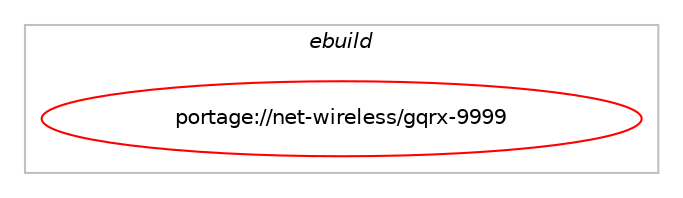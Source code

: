 digraph prolog {

# *************
# Graph options
# *************

newrank=true;
concentrate=true;
compound=true;
graph [rankdir=LR,fontname=Helvetica,fontsize=10,ranksep=1.5];#, ranksep=2.5, nodesep=0.2];
edge  [arrowhead=vee];
node  [fontname=Helvetica,fontsize=10];

# **********
# The ebuild
# **********

subgraph cluster_leftcol {
color=gray;
label=<<i>ebuild</i>>;
id [label="portage://net-wireless/gqrx-9999", color=red, width=4, href="../net-wireless/gqrx-9999.svg"];
}

# ****************
# The dependencies
# ****************

subgraph cluster_midcol {
color=gray;
label=<<i>dependencies</i>>;
subgraph cluster_compile {
fillcolor="#eeeeee";
style=filled;
label=<<i>compile</i>>;
# *** BEGIN UNKNOWN DEPENDENCY TYPE (TODO) ***
# id -> equal(use_conditional_group(negative,qt6,portage://net-wireless/gqrx-9999,[package_dependency(portage://net-wireless/gqrx-9999,install,no,dev-qt,qtcore,none,[,,],[slot(5)],[]),package_dependency(portage://net-wireless/gqrx-9999,install,no,dev-qt,qtgui,none,[,,],[slot(5)],[]),package_dependency(portage://net-wireless/gqrx-9999,install,no,dev-qt,qtnetwork,none,[,,],[slot(5)],[]),package_dependency(portage://net-wireless/gqrx-9999,install,no,dev-qt,qtsvg,none,[,,],[slot(5)],[]),package_dependency(portage://net-wireless/gqrx-9999,install,no,dev-qt,qtwidgets,none,[,,],[slot(5)],[])]))
# *** END UNKNOWN DEPENDENCY TYPE (TODO) ***

# *** BEGIN UNKNOWN DEPENDENCY TYPE (TODO) ***
# id -> equal(use_conditional_group(positive,portaudio,portage://net-wireless/gqrx-9999,[package_dependency(portage://net-wireless/gqrx-9999,install,no,media-libs,portaudio,none,[,,],any_same_slot,[])]))
# *** END UNKNOWN DEPENDENCY TYPE (TODO) ***

# *** BEGIN UNKNOWN DEPENDENCY TYPE (TODO) ***
# id -> equal(use_conditional_group(positive,pulseaudio,portage://net-wireless/gqrx-9999,[package_dependency(portage://net-wireless/gqrx-9999,install,no,media-libs,libpulse,none,[,,],[],[])]))
# *** END UNKNOWN DEPENDENCY TYPE (TODO) ***

# *** BEGIN UNKNOWN DEPENDENCY TYPE (TODO) ***
# id -> equal(use_conditional_group(positive,qt6,portage://net-wireless/gqrx-9999,[package_dependency(portage://net-wireless/gqrx-9999,install,no,dev-qt,qtbase,none,[,,],[slot(6)],[]),package_dependency(portage://net-wireless/gqrx-9999,install,no,dev-qt,qtsvg,none,[,,],[slot(6)],[])]))
# *** END UNKNOWN DEPENDENCY TYPE (TODO) ***

# *** BEGIN UNKNOWN DEPENDENCY TYPE (TODO) ***
# id -> equal(package_dependency(portage://net-wireless/gqrx-9999,install,no,dev-libs,boost,none,[,,],any_same_slot,[]))
# *** END UNKNOWN DEPENDENCY TYPE (TODO) ***

# *** BEGIN UNKNOWN DEPENDENCY TYPE (TODO) ***
# id -> equal(package_dependency(portage://net-wireless/gqrx-9999,install,no,dev-libs,log4cpp,none,[,,],any_same_slot,[]))
# *** END UNKNOWN DEPENDENCY TYPE (TODO) ***

# *** BEGIN UNKNOWN DEPENDENCY TYPE (TODO) ***
# id -> equal(package_dependency(portage://net-wireless/gqrx-9999,install,no,net-wireless,gnuradio,greaterequal,[3.10,,,3.10],[slot(0),equal],[use(enable(audio),none),use(enable(analog),none),use(enable(filter),none),use(enable(network),none)]))
# *** END UNKNOWN DEPENDENCY TYPE (TODO) ***

# *** BEGIN UNKNOWN DEPENDENCY TYPE (TODO) ***
# id -> equal(package_dependency(portage://net-wireless/gqrx-9999,install,no,net-wireless,gr-osmosdr,greaterequal,[0.1.0,,,0.1.0],any_same_slot,[]))
# *** END UNKNOWN DEPENDENCY TYPE (TODO) ***

# *** BEGIN UNKNOWN DEPENDENCY TYPE (TODO) ***
# id -> equal(package_dependency(portage://net-wireless/gqrx-9999,install,no,sci-libs,volk,none,[,,],any_same_slot,[]))
# *** END UNKNOWN DEPENDENCY TYPE (TODO) ***

}
subgraph cluster_compileandrun {
fillcolor="#eeeeee";
style=filled;
label=<<i>compile and run</i>>;
}
subgraph cluster_run {
fillcolor="#eeeeee";
style=filled;
label=<<i>run</i>>;
# *** BEGIN UNKNOWN DEPENDENCY TYPE (TODO) ***
# id -> equal(use_conditional_group(negative,qt6,portage://net-wireless/gqrx-9999,[package_dependency(portage://net-wireless/gqrx-9999,run,no,dev-qt,qtcore,none,[,,],[slot(5)],[]),package_dependency(portage://net-wireless/gqrx-9999,run,no,dev-qt,qtgui,none,[,,],[slot(5)],[]),package_dependency(portage://net-wireless/gqrx-9999,run,no,dev-qt,qtnetwork,none,[,,],[slot(5)],[]),package_dependency(portage://net-wireless/gqrx-9999,run,no,dev-qt,qtsvg,none,[,,],[slot(5)],[]),package_dependency(portage://net-wireless/gqrx-9999,run,no,dev-qt,qtwidgets,none,[,,],[slot(5)],[])]))
# *** END UNKNOWN DEPENDENCY TYPE (TODO) ***

# *** BEGIN UNKNOWN DEPENDENCY TYPE (TODO) ***
# id -> equal(use_conditional_group(positive,portaudio,portage://net-wireless/gqrx-9999,[package_dependency(portage://net-wireless/gqrx-9999,run,no,media-libs,portaudio,none,[,,],any_same_slot,[])]))
# *** END UNKNOWN DEPENDENCY TYPE (TODO) ***

# *** BEGIN UNKNOWN DEPENDENCY TYPE (TODO) ***
# id -> equal(use_conditional_group(positive,pulseaudio,portage://net-wireless/gqrx-9999,[package_dependency(portage://net-wireless/gqrx-9999,run,no,media-libs,libpulse,none,[,,],[],[])]))
# *** END UNKNOWN DEPENDENCY TYPE (TODO) ***

# *** BEGIN UNKNOWN DEPENDENCY TYPE (TODO) ***
# id -> equal(use_conditional_group(positive,qt6,portage://net-wireless/gqrx-9999,[package_dependency(portage://net-wireless/gqrx-9999,run,no,dev-qt,qtbase,none,[,,],[slot(6)],[]),package_dependency(portage://net-wireless/gqrx-9999,run,no,dev-qt,qtsvg,none,[,,],[slot(6)],[])]))
# *** END UNKNOWN DEPENDENCY TYPE (TODO) ***

# *** BEGIN UNKNOWN DEPENDENCY TYPE (TODO) ***
# id -> equal(package_dependency(portage://net-wireless/gqrx-9999,run,no,net-wireless,gnuradio,greaterequal,[3.10,,,3.10],[slot(0),equal],[use(enable(audio),none),use(enable(analog),none),use(enable(filter),none),use(enable(network),none)]))
# *** END UNKNOWN DEPENDENCY TYPE (TODO) ***

# *** BEGIN UNKNOWN DEPENDENCY TYPE (TODO) ***
# id -> equal(package_dependency(portage://net-wireless/gqrx-9999,run,no,net-wireless,gr-osmosdr,greaterequal,[0.1.0,,,0.1.0],any_same_slot,[]))
# *** END UNKNOWN DEPENDENCY TYPE (TODO) ***

# *** BEGIN UNKNOWN DEPENDENCY TYPE (TODO) ***
# id -> equal(package_dependency(portage://net-wireless/gqrx-9999,run,no,sci-libs,volk,none,[,,],any_same_slot,[]))
# *** END UNKNOWN DEPENDENCY TYPE (TODO) ***

}
}

# **************
# The candidates
# **************

subgraph cluster_choices {
rank=same;
color=gray;
label=<<i>candidates</i>>;

}

}
